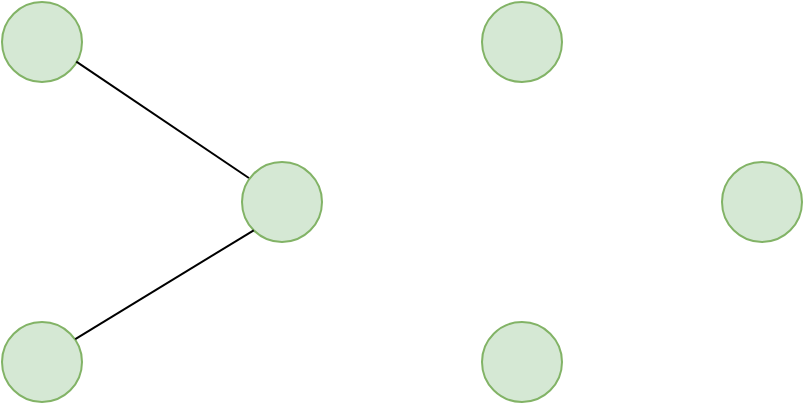 <mxfile version="17.1.0" type="github">
  <diagram id="AIrKXbi-n8twdEOv1HUz" name="Page-1">
    <mxGraphModel dx="371" dy="253" grid="1" gridSize="10" guides="1" tooltips="1" connect="1" arrows="1" fold="1" page="1" pageScale="1" pageWidth="827" pageHeight="1169" math="0" shadow="0">
      <root>
        <mxCell id="0" />
        <mxCell id="1" parent="0" />
        <mxCell id="i7vhHFXDMAg3OrHZk6WA-1" value="" style="ellipse;whiteSpace=wrap;html=1;aspect=fixed;fillColor=#d5e8d4;strokeColor=#82b366;" vertex="1" parent="1">
          <mxGeometry x="120" y="200" width="40" height="40" as="geometry" />
        </mxCell>
        <mxCell id="i7vhHFXDMAg3OrHZk6WA-3" value="" style="ellipse;whiteSpace=wrap;html=1;aspect=fixed;fillColor=#d5e8d4;strokeColor=#82b366;" vertex="1" parent="1">
          <mxGeometry x="120" y="360" width="40" height="40" as="geometry" />
        </mxCell>
        <mxCell id="i7vhHFXDMAg3OrHZk6WA-4" value="" style="ellipse;whiteSpace=wrap;html=1;aspect=fixed;fillColor=#d5e8d4;strokeColor=#82b366;" vertex="1" parent="1">
          <mxGeometry x="240" y="280" width="40" height="40" as="geometry" />
        </mxCell>
        <mxCell id="i7vhHFXDMAg3OrHZk6WA-5" value="" style="ellipse;whiteSpace=wrap;html=1;aspect=fixed;fillColor=#d5e8d4;strokeColor=#82b366;" vertex="1" parent="1">
          <mxGeometry x="360" y="200" width="40" height="40" as="geometry" />
        </mxCell>
        <mxCell id="i7vhHFXDMAg3OrHZk6WA-6" value="" style="ellipse;whiteSpace=wrap;html=1;aspect=fixed;fillColor=#d5e8d4;strokeColor=#82b366;" vertex="1" parent="1">
          <mxGeometry x="480" y="280" width="40" height="40" as="geometry" />
        </mxCell>
        <mxCell id="i7vhHFXDMAg3OrHZk6WA-7" value="" style="ellipse;whiteSpace=wrap;html=1;aspect=fixed;fillColor=#d5e8d4;strokeColor=#82b366;" vertex="1" parent="1">
          <mxGeometry x="360" y="360" width="40" height="40" as="geometry" />
        </mxCell>
        <mxCell id="i7vhHFXDMAg3OrHZk6WA-8" value="" style="endArrow=none;html=1;rounded=0;entryX=0.929;entryY=0.746;entryDx=0;entryDy=0;exitX=0.086;exitY=0.2;exitDx=0;exitDy=0;entryPerimeter=0;exitPerimeter=0;" edge="1" parent="1" source="i7vhHFXDMAg3OrHZk6WA-4" target="i7vhHFXDMAg3OrHZk6WA-1">
          <mxGeometry width="50" height="50" relative="1" as="geometry">
            <mxPoint x="390" y="360" as="sourcePoint" />
            <mxPoint x="440" y="310" as="targetPoint" />
          </mxGeometry>
        </mxCell>
        <mxCell id="i7vhHFXDMAg3OrHZk6WA-9" value="" style="endArrow=none;html=1;rounded=0;entryX=0.916;entryY=0.214;entryDx=0;entryDy=0;exitX=0;exitY=1;exitDx=0;exitDy=0;entryPerimeter=0;" edge="1" parent="1" source="i7vhHFXDMAg3OrHZk6WA-4" target="i7vhHFXDMAg3OrHZk6WA-3">
          <mxGeometry width="50" height="50" relative="1" as="geometry">
            <mxPoint x="253.44" y="298" as="sourcePoint" />
            <mxPoint x="167.16" y="239.84" as="targetPoint" />
          </mxGeometry>
        </mxCell>
      </root>
    </mxGraphModel>
  </diagram>
</mxfile>
